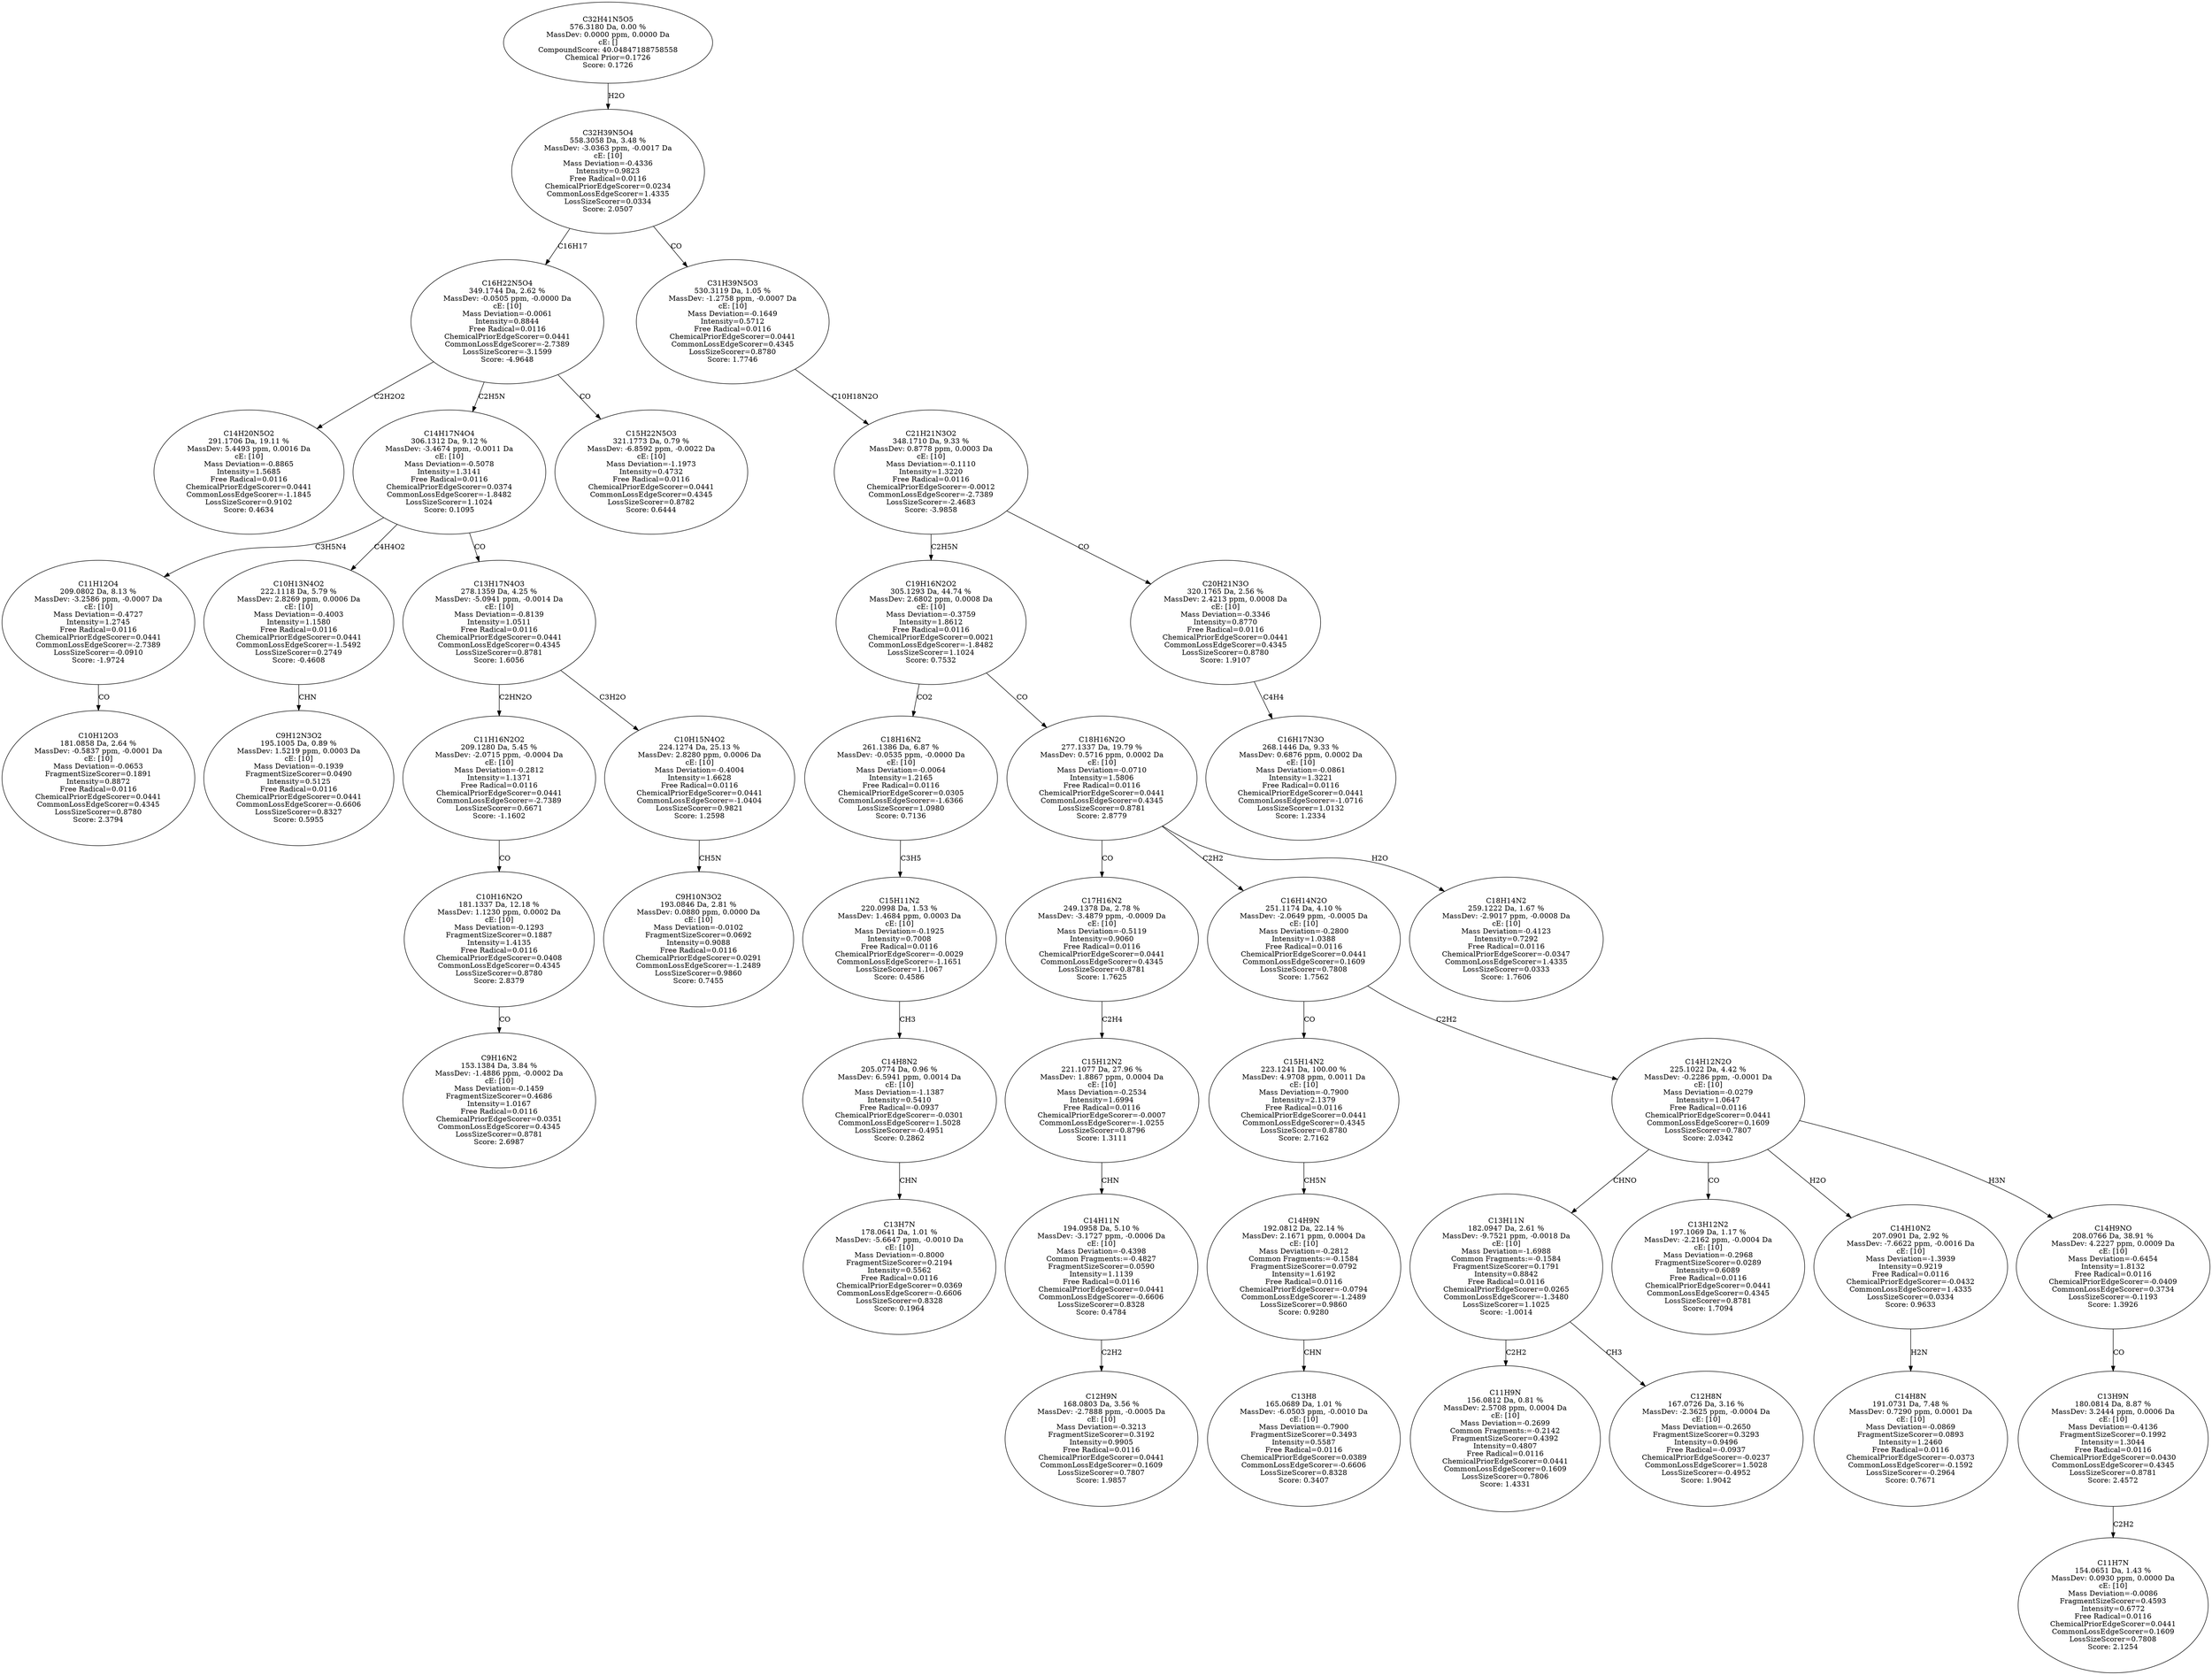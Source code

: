 strict digraph {
v1 [label="C14H20N5O2\n291.1706 Da, 19.11 %\nMassDev: 5.4493 ppm, 0.0016 Da\ncE: [10]\nMass Deviation=-0.8865\nIntensity=1.5685\nFree Radical=0.0116\nChemicalPriorEdgeScorer=0.0441\nCommonLossEdgeScorer=-1.1845\nLossSizeScorer=0.9102\nScore: 0.4634"];
v2 [label="C10H12O3\n181.0858 Da, 2.64 %\nMassDev: -0.5837 ppm, -0.0001 Da\ncE: [10]\nMass Deviation=-0.0653\nFragmentSizeScorer=0.1891\nIntensity=0.8872\nFree Radical=0.0116\nChemicalPriorEdgeScorer=0.0441\nCommonLossEdgeScorer=0.4345\nLossSizeScorer=0.8780\nScore: 2.3794"];
v3 [label="C11H12O4\n209.0802 Da, 8.13 %\nMassDev: -3.2586 ppm, -0.0007 Da\ncE: [10]\nMass Deviation=-0.4727\nIntensity=1.2745\nFree Radical=0.0116\nChemicalPriorEdgeScorer=0.0441\nCommonLossEdgeScorer=-2.7389\nLossSizeScorer=-0.0910\nScore: -1.9724"];
v4 [label="C9H12N3O2\n195.1005 Da, 0.89 %\nMassDev: 1.5219 ppm, 0.0003 Da\ncE: [10]\nMass Deviation=-0.1939\nFragmentSizeScorer=0.0490\nIntensity=0.5125\nFree Radical=0.0116\nChemicalPriorEdgeScorer=0.0441\nCommonLossEdgeScorer=-0.6606\nLossSizeScorer=0.8327\nScore: 0.5955"];
v5 [label="C10H13N4O2\n222.1118 Da, 5.79 %\nMassDev: 2.8269 ppm, 0.0006 Da\ncE: [10]\nMass Deviation=-0.4003\nIntensity=1.1580\nFree Radical=0.0116\nChemicalPriorEdgeScorer=0.0441\nCommonLossEdgeScorer=-1.5492\nLossSizeScorer=0.2749\nScore: -0.4608"];
v6 [label="C9H16N2\n153.1384 Da, 3.84 %\nMassDev: -1.4886 ppm, -0.0002 Da\ncE: [10]\nMass Deviation=-0.1459\nFragmentSizeScorer=0.4686\nIntensity=1.0167\nFree Radical=0.0116\nChemicalPriorEdgeScorer=0.0351\nCommonLossEdgeScorer=0.4345\nLossSizeScorer=0.8781\nScore: 2.6987"];
v7 [label="C10H16N2O\n181.1337 Da, 12.18 %\nMassDev: 1.1230 ppm, 0.0002 Da\ncE: [10]\nMass Deviation=-0.1293\nFragmentSizeScorer=0.1887\nIntensity=1.4135\nFree Radical=0.0116\nChemicalPriorEdgeScorer=0.0408\nCommonLossEdgeScorer=0.4345\nLossSizeScorer=0.8780\nScore: 2.8379"];
v8 [label="C11H16N2O2\n209.1280 Da, 5.45 %\nMassDev: -2.0715 ppm, -0.0004 Da\ncE: [10]\nMass Deviation=-0.2812\nIntensity=1.1371\nFree Radical=0.0116\nChemicalPriorEdgeScorer=0.0441\nCommonLossEdgeScorer=-2.7389\nLossSizeScorer=0.6671\nScore: -1.1602"];
v9 [label="C9H10N3O2\n193.0846 Da, 2.81 %\nMassDev: 0.0880 ppm, 0.0000 Da\ncE: [10]\nMass Deviation=-0.0102\nFragmentSizeScorer=0.0692\nIntensity=0.9088\nFree Radical=0.0116\nChemicalPriorEdgeScorer=0.0291\nCommonLossEdgeScorer=-1.2489\nLossSizeScorer=0.9860\nScore: 0.7455"];
v10 [label="C10H15N4O2\n224.1274 Da, 25.13 %\nMassDev: 2.8280 ppm, 0.0006 Da\ncE: [10]\nMass Deviation=-0.4004\nIntensity=1.6628\nFree Radical=0.0116\nChemicalPriorEdgeScorer=0.0441\nCommonLossEdgeScorer=-1.0404\nLossSizeScorer=0.9821\nScore: 1.2598"];
v11 [label="C13H17N4O3\n278.1359 Da, 4.25 %\nMassDev: -5.0941 ppm, -0.0014 Da\ncE: [10]\nMass Deviation=-0.8139\nIntensity=1.0511\nFree Radical=0.0116\nChemicalPriorEdgeScorer=0.0441\nCommonLossEdgeScorer=0.4345\nLossSizeScorer=0.8781\nScore: 1.6056"];
v12 [label="C14H17N4O4\n306.1312 Da, 9.12 %\nMassDev: -3.4674 ppm, -0.0011 Da\ncE: [10]\nMass Deviation=-0.5078\nIntensity=1.3141\nFree Radical=0.0116\nChemicalPriorEdgeScorer=0.0374\nCommonLossEdgeScorer=-1.8482\nLossSizeScorer=1.1024\nScore: 0.1095"];
v13 [label="C15H22N5O3\n321.1773 Da, 0.79 %\nMassDev: -6.8592 ppm, -0.0022 Da\ncE: [10]\nMass Deviation=-1.1973\nIntensity=0.4732\nFree Radical=0.0116\nChemicalPriorEdgeScorer=0.0441\nCommonLossEdgeScorer=0.4345\nLossSizeScorer=0.8782\nScore: 0.6444"];
v14 [label="C16H22N5O4\n349.1744 Da, 2.62 %\nMassDev: -0.0505 ppm, -0.0000 Da\ncE: [10]\nMass Deviation=-0.0061\nIntensity=0.8844\nFree Radical=0.0116\nChemicalPriorEdgeScorer=0.0441\nCommonLossEdgeScorer=-2.7389\nLossSizeScorer=-3.1599\nScore: -4.9648"];
v15 [label="C13H7N\n178.0641 Da, 1.01 %\nMassDev: -5.6647 ppm, -0.0010 Da\ncE: [10]\nMass Deviation=-0.8000\nFragmentSizeScorer=0.2194\nIntensity=0.5562\nFree Radical=0.0116\nChemicalPriorEdgeScorer=0.0369\nCommonLossEdgeScorer=-0.6606\nLossSizeScorer=0.8328\nScore: 0.1964"];
v16 [label="C14H8N2\n205.0774 Da, 0.96 %\nMassDev: 6.5941 ppm, 0.0014 Da\ncE: [10]\nMass Deviation=-1.1387\nIntensity=0.5410\nFree Radical=-0.0937\nChemicalPriorEdgeScorer=-0.0301\nCommonLossEdgeScorer=1.5028\nLossSizeScorer=-0.4951\nScore: 0.2862"];
v17 [label="C15H11N2\n220.0998 Da, 1.53 %\nMassDev: 1.4684 ppm, 0.0003 Da\ncE: [10]\nMass Deviation=-0.1925\nIntensity=0.7008\nFree Radical=0.0116\nChemicalPriorEdgeScorer=-0.0029\nCommonLossEdgeScorer=-1.1651\nLossSizeScorer=1.1067\nScore: 0.4586"];
v18 [label="C18H16N2\n261.1386 Da, 6.87 %\nMassDev: -0.0535 ppm, -0.0000 Da\ncE: [10]\nMass Deviation=-0.0064\nIntensity=1.2165\nFree Radical=0.0116\nChemicalPriorEdgeScorer=0.0305\nCommonLossEdgeScorer=-1.6366\nLossSizeScorer=1.0980\nScore: 0.7136"];
v19 [label="C12H9N\n168.0803 Da, 3.56 %\nMassDev: -2.7888 ppm, -0.0005 Da\ncE: [10]\nMass Deviation=-0.3213\nFragmentSizeScorer=0.3192\nIntensity=0.9905\nFree Radical=0.0116\nChemicalPriorEdgeScorer=0.0441\nCommonLossEdgeScorer=0.1609\nLossSizeScorer=0.7807\nScore: 1.9857"];
v20 [label="C14H11N\n194.0958 Da, 5.10 %\nMassDev: -3.1727 ppm, -0.0006 Da\ncE: [10]\nMass Deviation=-0.4398\nCommon Fragments:=-0.4827\nFragmentSizeScorer=0.0590\nIntensity=1.1139\nFree Radical=0.0116\nChemicalPriorEdgeScorer=0.0441\nCommonLossEdgeScorer=-0.6606\nLossSizeScorer=0.8328\nScore: 0.4784"];
v21 [label="C15H12N2\n221.1077 Da, 27.96 %\nMassDev: 1.8867 ppm, 0.0004 Da\ncE: [10]\nMass Deviation=-0.2534\nIntensity=1.6994\nFree Radical=0.0116\nChemicalPriorEdgeScorer=-0.0007\nCommonLossEdgeScorer=-1.0255\nLossSizeScorer=0.8796\nScore: 1.3111"];
v22 [label="C17H16N2\n249.1378 Da, 2.78 %\nMassDev: -3.4879 ppm, -0.0009 Da\ncE: [10]\nMass Deviation=-0.5119\nIntensity=0.9060\nFree Radical=0.0116\nChemicalPriorEdgeScorer=0.0441\nCommonLossEdgeScorer=0.4345\nLossSizeScorer=0.8781\nScore: 1.7625"];
v23 [label="C13H8\n165.0689 Da, 1.01 %\nMassDev: -6.0503 ppm, -0.0010 Da\ncE: [10]\nMass Deviation=-0.7900\nFragmentSizeScorer=0.3493\nIntensity=0.5587\nFree Radical=0.0116\nChemicalPriorEdgeScorer=0.0389\nCommonLossEdgeScorer=-0.6606\nLossSizeScorer=0.8328\nScore: 0.3407"];
v24 [label="C14H9N\n192.0812 Da, 22.14 %\nMassDev: 2.1671 ppm, 0.0004 Da\ncE: [10]\nMass Deviation=-0.2812\nCommon Fragments:=-0.1584\nFragmentSizeScorer=0.0792\nIntensity=1.6192\nFree Radical=0.0116\nChemicalPriorEdgeScorer=-0.0794\nCommonLossEdgeScorer=-1.2489\nLossSizeScorer=0.9860\nScore: 0.9280"];
v25 [label="C15H14N2\n223.1241 Da, 100.00 %\nMassDev: 4.9708 ppm, 0.0011 Da\ncE: [10]\nMass Deviation=-0.7900\nIntensity=2.1379\nFree Radical=0.0116\nChemicalPriorEdgeScorer=0.0441\nCommonLossEdgeScorer=0.4345\nLossSizeScorer=0.8780\nScore: 2.7162"];
v26 [label="C11H9N\n156.0812 Da, 0.81 %\nMassDev: 2.5708 ppm, 0.0004 Da\ncE: [10]\nMass Deviation=-0.2699\nCommon Fragments:=-0.2142\nFragmentSizeScorer=0.4392\nIntensity=0.4807\nFree Radical=0.0116\nChemicalPriorEdgeScorer=0.0441\nCommonLossEdgeScorer=0.1609\nLossSizeScorer=0.7806\nScore: 1.4331"];
v27 [label="C12H8N\n167.0726 Da, 3.16 %\nMassDev: -2.3625 ppm, -0.0004 Da\ncE: [10]\nMass Deviation=-0.2650\nFragmentSizeScorer=0.3293\nIntensity=0.9496\nFree Radical=-0.0937\nChemicalPriorEdgeScorer=-0.0237\nCommonLossEdgeScorer=1.5028\nLossSizeScorer=-0.4952\nScore: 1.9042"];
v28 [label="C13H11N\n182.0947 Da, 2.61 %\nMassDev: -9.7521 ppm, -0.0018 Da\ncE: [10]\nMass Deviation=-1.6988\nCommon Fragments:=-0.1584\nFragmentSizeScorer=0.1791\nIntensity=0.8842\nFree Radical=0.0116\nChemicalPriorEdgeScorer=0.0265\nCommonLossEdgeScorer=-1.3480\nLossSizeScorer=1.1025\nScore: -1.0014"];
v29 [label="C13H12N2\n197.1069 Da, 1.17 %\nMassDev: -2.2162 ppm, -0.0004 Da\ncE: [10]\nMass Deviation=-0.2968\nFragmentSizeScorer=0.0289\nIntensity=0.6089\nFree Radical=0.0116\nChemicalPriorEdgeScorer=0.0441\nCommonLossEdgeScorer=0.4345\nLossSizeScorer=0.8781\nScore: 1.7094"];
v30 [label="C14H8N\n191.0731 Da, 7.48 %\nMassDev: 0.7290 ppm, 0.0001 Da\ncE: [10]\nMass Deviation=-0.0869\nFragmentSizeScorer=0.0893\nIntensity=1.2460\nFree Radical=0.0116\nChemicalPriorEdgeScorer=-0.0373\nCommonLossEdgeScorer=-0.1592\nLossSizeScorer=-0.2964\nScore: 0.7671"];
v31 [label="C14H10N2\n207.0901 Da, 2.92 %\nMassDev: -7.6622 ppm, -0.0016 Da\ncE: [10]\nMass Deviation=-1.3939\nIntensity=0.9219\nFree Radical=0.0116\nChemicalPriorEdgeScorer=-0.0432\nCommonLossEdgeScorer=1.4335\nLossSizeScorer=0.0334\nScore: 0.9633"];
v32 [label="C11H7N\n154.0651 Da, 1.43 %\nMassDev: 0.0930 ppm, 0.0000 Da\ncE: [10]\nMass Deviation=-0.0086\nFragmentSizeScorer=0.4593\nIntensity=0.6772\nFree Radical=0.0116\nChemicalPriorEdgeScorer=0.0441\nCommonLossEdgeScorer=0.1609\nLossSizeScorer=0.7808\nScore: 2.1254"];
v33 [label="C13H9N\n180.0814 Da, 8.87 %\nMassDev: 3.2444 ppm, 0.0006 Da\ncE: [10]\nMass Deviation=-0.4136\nFragmentSizeScorer=0.1992\nIntensity=1.3044\nFree Radical=0.0116\nChemicalPriorEdgeScorer=0.0430\nCommonLossEdgeScorer=0.4345\nLossSizeScorer=0.8781\nScore: 2.4572"];
v34 [label="C14H9NO\n208.0766 Da, 38.91 %\nMassDev: 4.2227 ppm, 0.0009 Da\ncE: [10]\nMass Deviation=-0.6454\nIntensity=1.8132\nFree Radical=0.0116\nChemicalPriorEdgeScorer=-0.0409\nCommonLossEdgeScorer=0.3734\nLossSizeScorer=-0.1193\nScore: 1.3926"];
v35 [label="C14H12N2O\n225.1022 Da, 4.42 %\nMassDev: -0.2286 ppm, -0.0001 Da\ncE: [10]\nMass Deviation=-0.0279\nIntensity=1.0647\nFree Radical=0.0116\nChemicalPriorEdgeScorer=0.0441\nCommonLossEdgeScorer=0.1609\nLossSizeScorer=0.7807\nScore: 2.0342"];
v36 [label="C16H14N2O\n251.1174 Da, 4.10 %\nMassDev: -2.0649 ppm, -0.0005 Da\ncE: [10]\nMass Deviation=-0.2800\nIntensity=1.0388\nFree Radical=0.0116\nChemicalPriorEdgeScorer=0.0441\nCommonLossEdgeScorer=0.1609\nLossSizeScorer=0.7808\nScore: 1.7562"];
v37 [label="C18H14N2\n259.1222 Da, 1.67 %\nMassDev: -2.9017 ppm, -0.0008 Da\ncE: [10]\nMass Deviation=-0.4123\nIntensity=0.7292\nFree Radical=0.0116\nChemicalPriorEdgeScorer=-0.0347\nCommonLossEdgeScorer=1.4335\nLossSizeScorer=0.0333\nScore: 1.7606"];
v38 [label="C18H16N2O\n277.1337 Da, 19.79 %\nMassDev: 0.5716 ppm, 0.0002 Da\ncE: [10]\nMass Deviation=-0.0710\nIntensity=1.5806\nFree Radical=0.0116\nChemicalPriorEdgeScorer=0.0441\nCommonLossEdgeScorer=0.4345\nLossSizeScorer=0.8781\nScore: 2.8779"];
v39 [label="C19H16N2O2\n305.1293 Da, 44.74 %\nMassDev: 2.6802 ppm, 0.0008 Da\ncE: [10]\nMass Deviation=-0.3759\nIntensity=1.8612\nFree Radical=0.0116\nChemicalPriorEdgeScorer=0.0021\nCommonLossEdgeScorer=-1.8482\nLossSizeScorer=1.1024\nScore: 0.7532"];
v40 [label="C16H17N3O\n268.1446 Da, 9.33 %\nMassDev: 0.6876 ppm, 0.0002 Da\ncE: [10]\nMass Deviation=-0.0861\nIntensity=1.3221\nFree Radical=0.0116\nChemicalPriorEdgeScorer=0.0441\nCommonLossEdgeScorer=-1.0716\nLossSizeScorer=1.0132\nScore: 1.2334"];
v41 [label="C20H21N3O\n320.1765 Da, 2.56 %\nMassDev: 2.4213 ppm, 0.0008 Da\ncE: [10]\nMass Deviation=-0.3346\nIntensity=0.8770\nFree Radical=0.0116\nChemicalPriorEdgeScorer=0.0441\nCommonLossEdgeScorer=0.4345\nLossSizeScorer=0.8780\nScore: 1.9107"];
v42 [label="C21H21N3O2\n348.1710 Da, 9.33 %\nMassDev: 0.8778 ppm, 0.0003 Da\ncE: [10]\nMass Deviation=-0.1110\nIntensity=1.3220\nFree Radical=0.0116\nChemicalPriorEdgeScorer=-0.0012\nCommonLossEdgeScorer=-2.7389\nLossSizeScorer=-2.4683\nScore: -3.9858"];
v43 [label="C31H39N5O3\n530.3119 Da, 1.05 %\nMassDev: -1.2758 ppm, -0.0007 Da\ncE: [10]\nMass Deviation=-0.1649\nIntensity=0.5712\nFree Radical=0.0116\nChemicalPriorEdgeScorer=0.0441\nCommonLossEdgeScorer=0.4345\nLossSizeScorer=0.8780\nScore: 1.7746"];
v44 [label="C32H39N5O4\n558.3058 Da, 3.48 %\nMassDev: -3.0363 ppm, -0.0017 Da\ncE: [10]\nMass Deviation=-0.4336\nIntensity=0.9823\nFree Radical=0.0116\nChemicalPriorEdgeScorer=0.0234\nCommonLossEdgeScorer=1.4335\nLossSizeScorer=0.0334\nScore: 2.0507"];
v45 [label="C32H41N5O5\n576.3180 Da, 0.00 %\nMassDev: 0.0000 ppm, 0.0000 Da\ncE: []\nCompoundScore: 40.04847188758558\nChemical Prior=0.1726\nScore: 0.1726"];
v14 -> v1 [label="C2H2O2"];
v3 -> v2 [label="CO"];
v12 -> v3 [label="C3H5N4"];
v5 -> v4 [label="CHN"];
v12 -> v5 [label="C4H4O2"];
v7 -> v6 [label="CO"];
v8 -> v7 [label="CO"];
v11 -> v8 [label="C2HN2O"];
v10 -> v9 [label="CH5N"];
v11 -> v10 [label="C3H2O"];
v12 -> v11 [label="CO"];
v14 -> v12 [label="C2H5N"];
v14 -> v13 [label="CO"];
v44 -> v14 [label="C16H17"];
v16 -> v15 [label="CHN"];
v17 -> v16 [label="CH3"];
v18 -> v17 [label="C3H5"];
v39 -> v18 [label="CO2"];
v20 -> v19 [label="C2H2"];
v21 -> v20 [label="CHN"];
v22 -> v21 [label="C2H4"];
v38 -> v22 [label="CO"];
v24 -> v23 [label="CHN"];
v25 -> v24 [label="CH5N"];
v36 -> v25 [label="CO"];
v28 -> v26 [label="C2H2"];
v28 -> v27 [label="CH3"];
v35 -> v28 [label="CHNO"];
v35 -> v29 [label="CO"];
v31 -> v30 [label="H2N"];
v35 -> v31 [label="H2O"];
v33 -> v32 [label="C2H2"];
v34 -> v33 [label="CO"];
v35 -> v34 [label="H3N"];
v36 -> v35 [label="C2H2"];
v38 -> v36 [label="C2H2"];
v38 -> v37 [label="H2O"];
v39 -> v38 [label="CO"];
v42 -> v39 [label="C2H5N"];
v41 -> v40 [label="C4H4"];
v42 -> v41 [label="CO"];
v43 -> v42 [label="C10H18N2O"];
v44 -> v43 [label="CO"];
v45 -> v44 [label="H2O"];
}